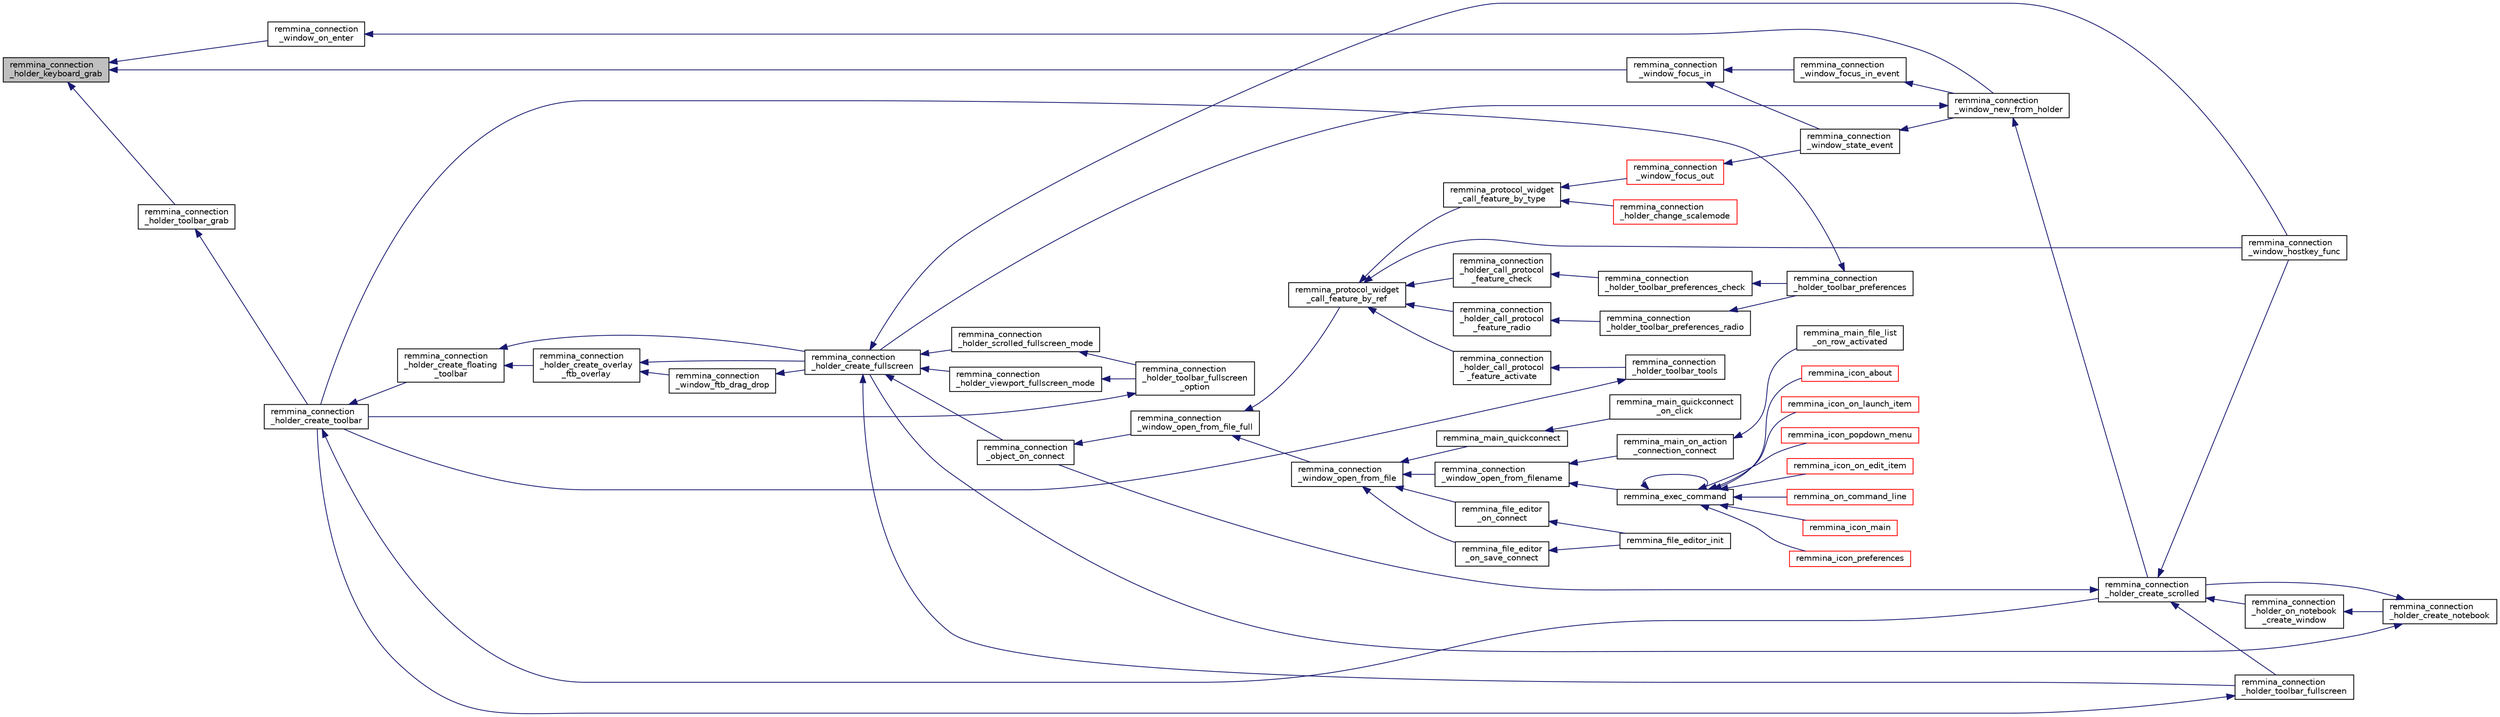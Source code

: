 digraph "remmina_connection_holder_keyboard_grab"
{
  edge [fontname="Helvetica",fontsize="10",labelfontname="Helvetica",labelfontsize="10"];
  node [fontname="Helvetica",fontsize="10",shape=record];
  rankdir="LR";
  Node4515 [label="remmina_connection\l_holder_keyboard_grab",height=0.2,width=0.4,color="black", fillcolor="grey75", style="filled", fontcolor="black"];
  Node4515 -> Node4516 [dir="back",color="midnightblue",fontsize="10",style="solid",fontname="Helvetica"];
  Node4516 [label="remmina_connection\l_holder_toolbar_grab",height=0.2,width=0.4,color="black", fillcolor="white", style="filled",URL="$remmina__connection__window_8c.html#ae505b986ad4b310e51a5e956eae3d2a0"];
  Node4516 -> Node4517 [dir="back",color="midnightblue",fontsize="10",style="solid",fontname="Helvetica"];
  Node4517 [label="remmina_connection\l_holder_create_toolbar",height=0.2,width=0.4,color="black", fillcolor="white", style="filled",URL="$remmina__connection__window_8c.html#af8138da72278e9e9000276e08a6fd984"];
  Node4517 -> Node4518 [dir="back",color="midnightblue",fontsize="10",style="solid",fontname="Helvetica"];
  Node4518 [label="remmina_connection\l_holder_create_floating\l_toolbar",height=0.2,width=0.4,color="black", fillcolor="white", style="filled",URL="$remmina__connection__window_8c.html#a967dca6c1876afc3e6bcb763f9709d43"];
  Node4518 -> Node4519 [dir="back",color="midnightblue",fontsize="10",style="solid",fontname="Helvetica"];
  Node4519 [label="remmina_connection\l_holder_create_overlay\l_ftb_overlay",height=0.2,width=0.4,color="black", fillcolor="white", style="filled",URL="$remmina__connection__window_8c.html#ab2edcb806312b3367c70fbb13c383ae0"];
  Node4519 -> Node4520 [dir="back",color="midnightblue",fontsize="10",style="solid",fontname="Helvetica"];
  Node4520 [label="remmina_connection\l_window_ftb_drag_drop",height=0.2,width=0.4,color="black", fillcolor="white", style="filled",URL="$remmina__connection__window_8c.html#a15c9b2bd929f8f2bb64d0bb6fa60f067"];
  Node4520 -> Node4521 [dir="back",color="midnightblue",fontsize="10",style="solid",fontname="Helvetica"];
  Node4521 [label="remmina_connection\l_holder_create_fullscreen",height=0.2,width=0.4,color="black", fillcolor="white", style="filled",URL="$remmina__connection__window_8c.html#ae67ca4d276339723c1ff87fc224eaccf"];
  Node4521 -> Node4522 [dir="back",color="midnightblue",fontsize="10",style="solid",fontname="Helvetica"];
  Node4522 [label="remmina_connection\l_holder_toolbar_fullscreen",height=0.2,width=0.4,color="black", fillcolor="white", style="filled",URL="$remmina__connection__window_8c.html#a02ac20f50f1b7b816bd7208127efdbee"];
  Node4522 -> Node4517 [dir="back",color="midnightblue",fontsize="10",style="solid",fontname="Helvetica"];
  Node4521 -> Node4523 [dir="back",color="midnightblue",fontsize="10",style="solid",fontname="Helvetica"];
  Node4523 [label="remmina_connection\l_holder_viewport_fullscreen_mode",height=0.2,width=0.4,color="black", fillcolor="white", style="filled",URL="$remmina__connection__window_8c.html#a0e99d0ff8c39f2c6de508eee9ef498c5"];
  Node4523 -> Node4524 [dir="back",color="midnightblue",fontsize="10",style="solid",fontname="Helvetica"];
  Node4524 [label="remmina_connection\l_holder_toolbar_fullscreen\l_option",height=0.2,width=0.4,color="black", fillcolor="white", style="filled",URL="$remmina__connection__window_8c.html#a1415cdcbed0e6fe9a7978586bf132207"];
  Node4524 -> Node4517 [dir="back",color="midnightblue",fontsize="10",style="solid",fontname="Helvetica"];
  Node4521 -> Node4525 [dir="back",color="midnightblue",fontsize="10",style="solid",fontname="Helvetica"];
  Node4525 [label="remmina_connection\l_holder_scrolled_fullscreen_mode",height=0.2,width=0.4,color="black", fillcolor="white", style="filled",URL="$remmina__connection__window_8c.html#aa25cae5c0e15e13b817b925e42a044a9"];
  Node4525 -> Node4524 [dir="back",color="midnightblue",fontsize="10",style="solid",fontname="Helvetica"];
  Node4521 -> Node4526 [dir="back",color="midnightblue",fontsize="10",style="solid",fontname="Helvetica"];
  Node4526 [label="remmina_connection\l_window_hostkey_func",height=0.2,width=0.4,color="black", fillcolor="white", style="filled",URL="$remmina__connection__window_8c.html#abef663d930076deb3105f86dabe2a9c3"];
  Node4521 -> Node4527 [dir="back",color="midnightblue",fontsize="10",style="solid",fontname="Helvetica"];
  Node4527 [label="remmina_connection\l_object_on_connect",height=0.2,width=0.4,color="black", fillcolor="white", style="filled",URL="$remmina__connection__window_8c.html#a0ad685a873ecef95ec13caba17e0c22e"];
  Node4527 -> Node4528 [dir="back",color="midnightblue",fontsize="10",style="solid",fontname="Helvetica"];
  Node4528 [label="remmina_connection\l_window_open_from_file_full",height=0.2,width=0.4,color="black", fillcolor="white", style="filled",URL="$remmina__connection__window_8h.html#adbf2b670ca3bae96a99cb0b36021a961"];
  Node4528 -> Node4529 [dir="back",color="midnightblue",fontsize="10",style="solid",fontname="Helvetica"];
  Node4529 [label="remmina_connection\l_window_open_from_file",height=0.2,width=0.4,color="black", fillcolor="white", style="filled",URL="$remmina__connection__window_8h.html#a1c7f722a89609523cc4de079cc82f23c"];
  Node4529 -> Node4530 [dir="back",color="midnightblue",fontsize="10",style="solid",fontname="Helvetica"];
  Node4530 [label="remmina_connection\l_window_open_from_filename",height=0.2,width=0.4,color="black", fillcolor="white", style="filled",URL="$remmina__connection__window_8h.html#ab0ed27ef360efc7d92906cbabf9da5db"];
  Node4530 -> Node4531 [dir="back",color="midnightblue",fontsize="10",style="solid",fontname="Helvetica"];
  Node4531 [label="remmina_exec_command",height=0.2,width=0.4,color="black", fillcolor="white", style="filled",URL="$remmina__exec_8h.html#a424cabdcff647797061e7482049d62a7"];
  Node4531 -> Node4532 [dir="back",color="midnightblue",fontsize="10",style="solid",fontname="Helvetica"];
  Node4532 [label="remmina_on_command_line",height=0.2,width=0.4,color="red", fillcolor="white", style="filled",URL="$remmina_8c.html#aeb286fc5bd52ab5382ab8cb495dc2914"];
  Node4531 -> Node4531 [dir="back",color="midnightblue",fontsize="10",style="solid",fontname="Helvetica"];
  Node4531 -> Node4534 [dir="back",color="midnightblue",fontsize="10",style="solid",fontname="Helvetica"];
  Node4534 [label="remmina_icon_main",height=0.2,width=0.4,color="red", fillcolor="white", style="filled",URL="$remmina__icon_8c.html#a920476110ab6410c8fc8cf734109e497"];
  Node4531 -> Node4545 [dir="back",color="midnightblue",fontsize="10",style="solid",fontname="Helvetica"];
  Node4545 [label="remmina_icon_preferences",height=0.2,width=0.4,color="red", fillcolor="white", style="filled",URL="$remmina__icon_8c.html#ad3b0e3d12e4854eae05b1afea19da404"];
  Node4531 -> Node4546 [dir="back",color="midnightblue",fontsize="10",style="solid",fontname="Helvetica"];
  Node4546 [label="remmina_icon_about",height=0.2,width=0.4,color="red", fillcolor="white", style="filled",URL="$remmina__icon_8c.html#a5cdf1958ef01e49889bcee2e90e2cf71"];
  Node4531 -> Node4547 [dir="back",color="midnightblue",fontsize="10",style="solid",fontname="Helvetica"];
  Node4547 [label="remmina_icon_on_launch_item",height=0.2,width=0.4,color="red", fillcolor="white", style="filled",URL="$remmina__icon_8c.html#ad1699688680e12abcfd5c74dd2f76d83"];
  Node4531 -> Node4550 [dir="back",color="midnightblue",fontsize="10",style="solid",fontname="Helvetica"];
  Node4550 [label="remmina_icon_on_edit_item",height=0.2,width=0.4,color="red", fillcolor="white", style="filled",URL="$remmina__icon_8c.html#af8708120906a8dc41a7998ebf9ecd129"];
  Node4531 -> Node4551 [dir="back",color="midnightblue",fontsize="10",style="solid",fontname="Helvetica"];
  Node4551 [label="remmina_icon_popdown_menu",height=0.2,width=0.4,color="red", fillcolor="white", style="filled",URL="$remmina__icon_8c.html#a444be76e3c3a065279c5f9abc7fae833"];
  Node4530 -> Node4552 [dir="back",color="midnightblue",fontsize="10",style="solid",fontname="Helvetica"];
  Node4552 [label="remmina_main_on_action\l_connection_connect",height=0.2,width=0.4,color="black", fillcolor="white", style="filled",URL="$remmina__main_8c.html#ae023d1cb099a4f7bee79f13760566cbf"];
  Node4552 -> Node4553 [dir="back",color="midnightblue",fontsize="10",style="solid",fontname="Helvetica"];
  Node4553 [label="remmina_main_file_list\l_on_row_activated",height=0.2,width=0.4,color="black", fillcolor="white", style="filled",URL="$remmina__main_8c.html#aba1a89a2400c5cc8373c6bd34602ac10"];
  Node4529 -> Node4554 [dir="back",color="midnightblue",fontsize="10",style="solid",fontname="Helvetica"];
  Node4554 [label="remmina_file_editor\l_on_connect",height=0.2,width=0.4,color="black", fillcolor="white", style="filled",URL="$remmina__file__editor_8c.html#a73b8581fd1fd77532b748d91a2951f25"];
  Node4554 -> Node4538 [dir="back",color="midnightblue",fontsize="10",style="solid",fontname="Helvetica"];
  Node4538 [label="remmina_file_editor_init",height=0.2,width=0.4,color="black", fillcolor="white", style="filled",URL="$remmina__file__editor_8c.html#a9afd8d41c66f547320930eb331f3124d"];
  Node4529 -> Node4539 [dir="back",color="midnightblue",fontsize="10",style="solid",fontname="Helvetica"];
  Node4539 [label="remmina_file_editor\l_on_save_connect",height=0.2,width=0.4,color="black", fillcolor="white", style="filled",URL="$remmina__file__editor_8c.html#a57224f3f69f04f398de563b71be6b18e"];
  Node4539 -> Node4538 [dir="back",color="midnightblue",fontsize="10",style="solid",fontname="Helvetica"];
  Node4529 -> Node4555 [dir="back",color="midnightblue",fontsize="10",style="solid",fontname="Helvetica"];
  Node4555 [label="remmina_main_quickconnect",height=0.2,width=0.4,color="black", fillcolor="white", style="filled",URL="$remmina__main_8c.html#a802458852abacebfb16f1f4295806a01"];
  Node4555 -> Node4556 [dir="back",color="midnightblue",fontsize="10",style="solid",fontname="Helvetica"];
  Node4556 [label="remmina_main_quickconnect\l_on_click",height=0.2,width=0.4,color="black", fillcolor="white", style="filled",URL="$remmina__main_8c.html#a210e9e04c7c97cc86412044de31f659d"];
  Node4528 -> Node4557 [dir="back",color="midnightblue",fontsize="10",style="solid",fontname="Helvetica"];
  Node4557 [label="remmina_protocol_widget\l_call_feature_by_ref",height=0.2,width=0.4,color="black", fillcolor="white", style="filled",URL="$remmina__protocol__widget_8h.html#a605b69a9aa4393024369cc5070488692"];
  Node4557 -> Node4558 [dir="back",color="midnightblue",fontsize="10",style="solid",fontname="Helvetica"];
  Node4558 [label="remmina_connection\l_holder_call_protocol\l_feature_radio",height=0.2,width=0.4,color="black", fillcolor="white", style="filled",URL="$remmina__connection__window_8c.html#a86280cb973101817f7410af393bc2f98"];
  Node4558 -> Node4559 [dir="back",color="midnightblue",fontsize="10",style="solid",fontname="Helvetica"];
  Node4559 [label="remmina_connection\l_holder_toolbar_preferences_radio",height=0.2,width=0.4,color="black", fillcolor="white", style="filled",URL="$remmina__connection__window_8c.html#a1ddab4aacc284c606ab237eae9c0b5a9"];
  Node4559 -> Node4560 [dir="back",color="midnightblue",fontsize="10",style="solid",fontname="Helvetica"];
  Node4560 [label="remmina_connection\l_holder_toolbar_preferences",height=0.2,width=0.4,color="black", fillcolor="white", style="filled",URL="$remmina__connection__window_8c.html#a78ec7d6e66d6e6569c1a9a0230c74bc8"];
  Node4560 -> Node4517 [dir="back",color="midnightblue",fontsize="10",style="solid",fontname="Helvetica"];
  Node4557 -> Node4561 [dir="back",color="midnightblue",fontsize="10",style="solid",fontname="Helvetica"];
  Node4561 [label="remmina_connection\l_holder_call_protocol\l_feature_check",height=0.2,width=0.4,color="black", fillcolor="white", style="filled",URL="$remmina__connection__window_8c.html#a8d924ded7fe147df8b5f113e2fb1d6e7"];
  Node4561 -> Node4562 [dir="back",color="midnightblue",fontsize="10",style="solid",fontname="Helvetica"];
  Node4562 [label="remmina_connection\l_holder_toolbar_preferences_check",height=0.2,width=0.4,color="black", fillcolor="white", style="filled",URL="$remmina__connection__window_8c.html#ada0dce340f5f1484c496a2357e8a2c69"];
  Node4562 -> Node4560 [dir="back",color="midnightblue",fontsize="10",style="solid",fontname="Helvetica"];
  Node4557 -> Node4563 [dir="back",color="midnightblue",fontsize="10",style="solid",fontname="Helvetica"];
  Node4563 [label="remmina_connection\l_holder_call_protocol\l_feature_activate",height=0.2,width=0.4,color="black", fillcolor="white", style="filled",URL="$remmina__connection__window_8c.html#a4507b43c6fd10bc68d9512c6b253a552"];
  Node4563 -> Node4564 [dir="back",color="midnightblue",fontsize="10",style="solid",fontname="Helvetica"];
  Node4564 [label="remmina_connection\l_holder_toolbar_tools",height=0.2,width=0.4,color="black", fillcolor="white", style="filled",URL="$remmina__connection__window_8c.html#a51cc0b2274049920f67c71047bd76213"];
  Node4564 -> Node4517 [dir="back",color="midnightblue",fontsize="10",style="solid",fontname="Helvetica"];
  Node4557 -> Node4526 [dir="back",color="midnightblue",fontsize="10",style="solid",fontname="Helvetica"];
  Node4557 -> Node4565 [dir="back",color="midnightblue",fontsize="10",style="solid",fontname="Helvetica"];
  Node4565 [label="remmina_protocol_widget\l_call_feature_by_type",height=0.2,width=0.4,color="black", fillcolor="white", style="filled",URL="$remmina__protocol__widget_8h.html#a6a630e96e5b914d60d678ae8eaad4cd9"];
  Node4565 -> Node4566 [dir="back",color="midnightblue",fontsize="10",style="solid",fontname="Helvetica"];
  Node4566 [label="remmina_connection\l_holder_change_scalemode",height=0.2,width=0.4,color="red", fillcolor="white", style="filled",URL="$remmina__connection__window_8c.html#a5565ebedf82eb9f2d54b7f447b4c930e"];
  Node4565 -> Node4569 [dir="back",color="midnightblue",fontsize="10",style="solid",fontname="Helvetica"];
  Node4569 [label="remmina_connection\l_window_focus_out",height=0.2,width=0.4,color="red", fillcolor="white", style="filled",URL="$remmina__connection__window_8c.html#a8c242e0a7ee57ed79099c330d696b43f"];
  Node4569 -> Node4575 [dir="back",color="midnightblue",fontsize="10",style="solid",fontname="Helvetica"];
  Node4575 [label="remmina_connection\l_window_state_event",height=0.2,width=0.4,color="black", fillcolor="white", style="filled",URL="$remmina__connection__window_8c.html#a174d5b1e983a96c98aae2e8078f462bd"];
  Node4575 -> Node4571 [dir="back",color="midnightblue",fontsize="10",style="solid",fontname="Helvetica"];
  Node4571 [label="remmina_connection\l_window_new_from_holder",height=0.2,width=0.4,color="black", fillcolor="white", style="filled",URL="$remmina__connection__window_8c.html#a0ff4775a640861c11f2bc9f4e4680ed5"];
  Node4571 -> Node4572 [dir="back",color="midnightblue",fontsize="10",style="solid",fontname="Helvetica"];
  Node4572 [label="remmina_connection\l_holder_create_scrolled",height=0.2,width=0.4,color="black", fillcolor="white", style="filled",URL="$remmina__connection__window_8c.html#a57b3656c37df65d276ddd50a16906dc7"];
  Node4572 -> Node4522 [dir="back",color="midnightblue",fontsize="10",style="solid",fontname="Helvetica"];
  Node4572 -> Node4573 [dir="back",color="midnightblue",fontsize="10",style="solid",fontname="Helvetica"];
  Node4573 [label="remmina_connection\l_holder_on_notebook\l_create_window",height=0.2,width=0.4,color="black", fillcolor="white", style="filled",URL="$remmina__connection__window_8c.html#a2f5fc595c1aad851962aa58e2009bcce"];
  Node4573 -> Node4574 [dir="back",color="midnightblue",fontsize="10",style="solid",fontname="Helvetica"];
  Node4574 [label="remmina_connection\l_holder_create_notebook",height=0.2,width=0.4,color="black", fillcolor="white", style="filled",URL="$remmina__connection__window_8c.html#ae616dc409c5775dc73d9a83c1f081705"];
  Node4574 -> Node4572 [dir="back",color="midnightblue",fontsize="10",style="solid",fontname="Helvetica"];
  Node4574 -> Node4521 [dir="back",color="midnightblue",fontsize="10",style="solid",fontname="Helvetica"];
  Node4572 -> Node4526 [dir="back",color="midnightblue",fontsize="10",style="solid",fontname="Helvetica"];
  Node4572 -> Node4527 [dir="back",color="midnightblue",fontsize="10",style="solid",fontname="Helvetica"];
  Node4571 -> Node4521 [dir="back",color="midnightblue",fontsize="10",style="solid",fontname="Helvetica"];
  Node4519 -> Node4521 [dir="back",color="midnightblue",fontsize="10",style="solid",fontname="Helvetica"];
  Node4518 -> Node4521 [dir="back",color="midnightblue",fontsize="10",style="solid",fontname="Helvetica"];
  Node4517 -> Node4572 [dir="back",color="midnightblue",fontsize="10",style="solid",fontname="Helvetica"];
  Node4515 -> Node4576 [dir="back",color="midnightblue",fontsize="10",style="solid",fontname="Helvetica"];
  Node4576 [label="remmina_connection\l_window_focus_in",height=0.2,width=0.4,color="black", fillcolor="white", style="filled",URL="$remmina__connection__window_8c.html#a6f4427665eeef5af2091621c1e89b589"];
  Node4576 -> Node4577 [dir="back",color="midnightblue",fontsize="10",style="solid",fontname="Helvetica"];
  Node4577 [label="remmina_connection\l_window_focus_in_event",height=0.2,width=0.4,color="black", fillcolor="white", style="filled",URL="$remmina__connection__window_8c.html#aac168486f2fb093eb6347cb0726153b5"];
  Node4577 -> Node4571 [dir="back",color="midnightblue",fontsize="10",style="solid",fontname="Helvetica"];
  Node4576 -> Node4575 [dir="back",color="midnightblue",fontsize="10",style="solid",fontname="Helvetica"];
  Node4515 -> Node4578 [dir="back",color="midnightblue",fontsize="10",style="solid",fontname="Helvetica"];
  Node4578 [label="remmina_connection\l_window_on_enter",height=0.2,width=0.4,color="black", fillcolor="white", style="filled",URL="$remmina__connection__window_8c.html#a2b5a6494f27dca9408e2640f11a7738c"];
  Node4578 -> Node4571 [dir="back",color="midnightblue",fontsize="10",style="solid",fontname="Helvetica"];
}
